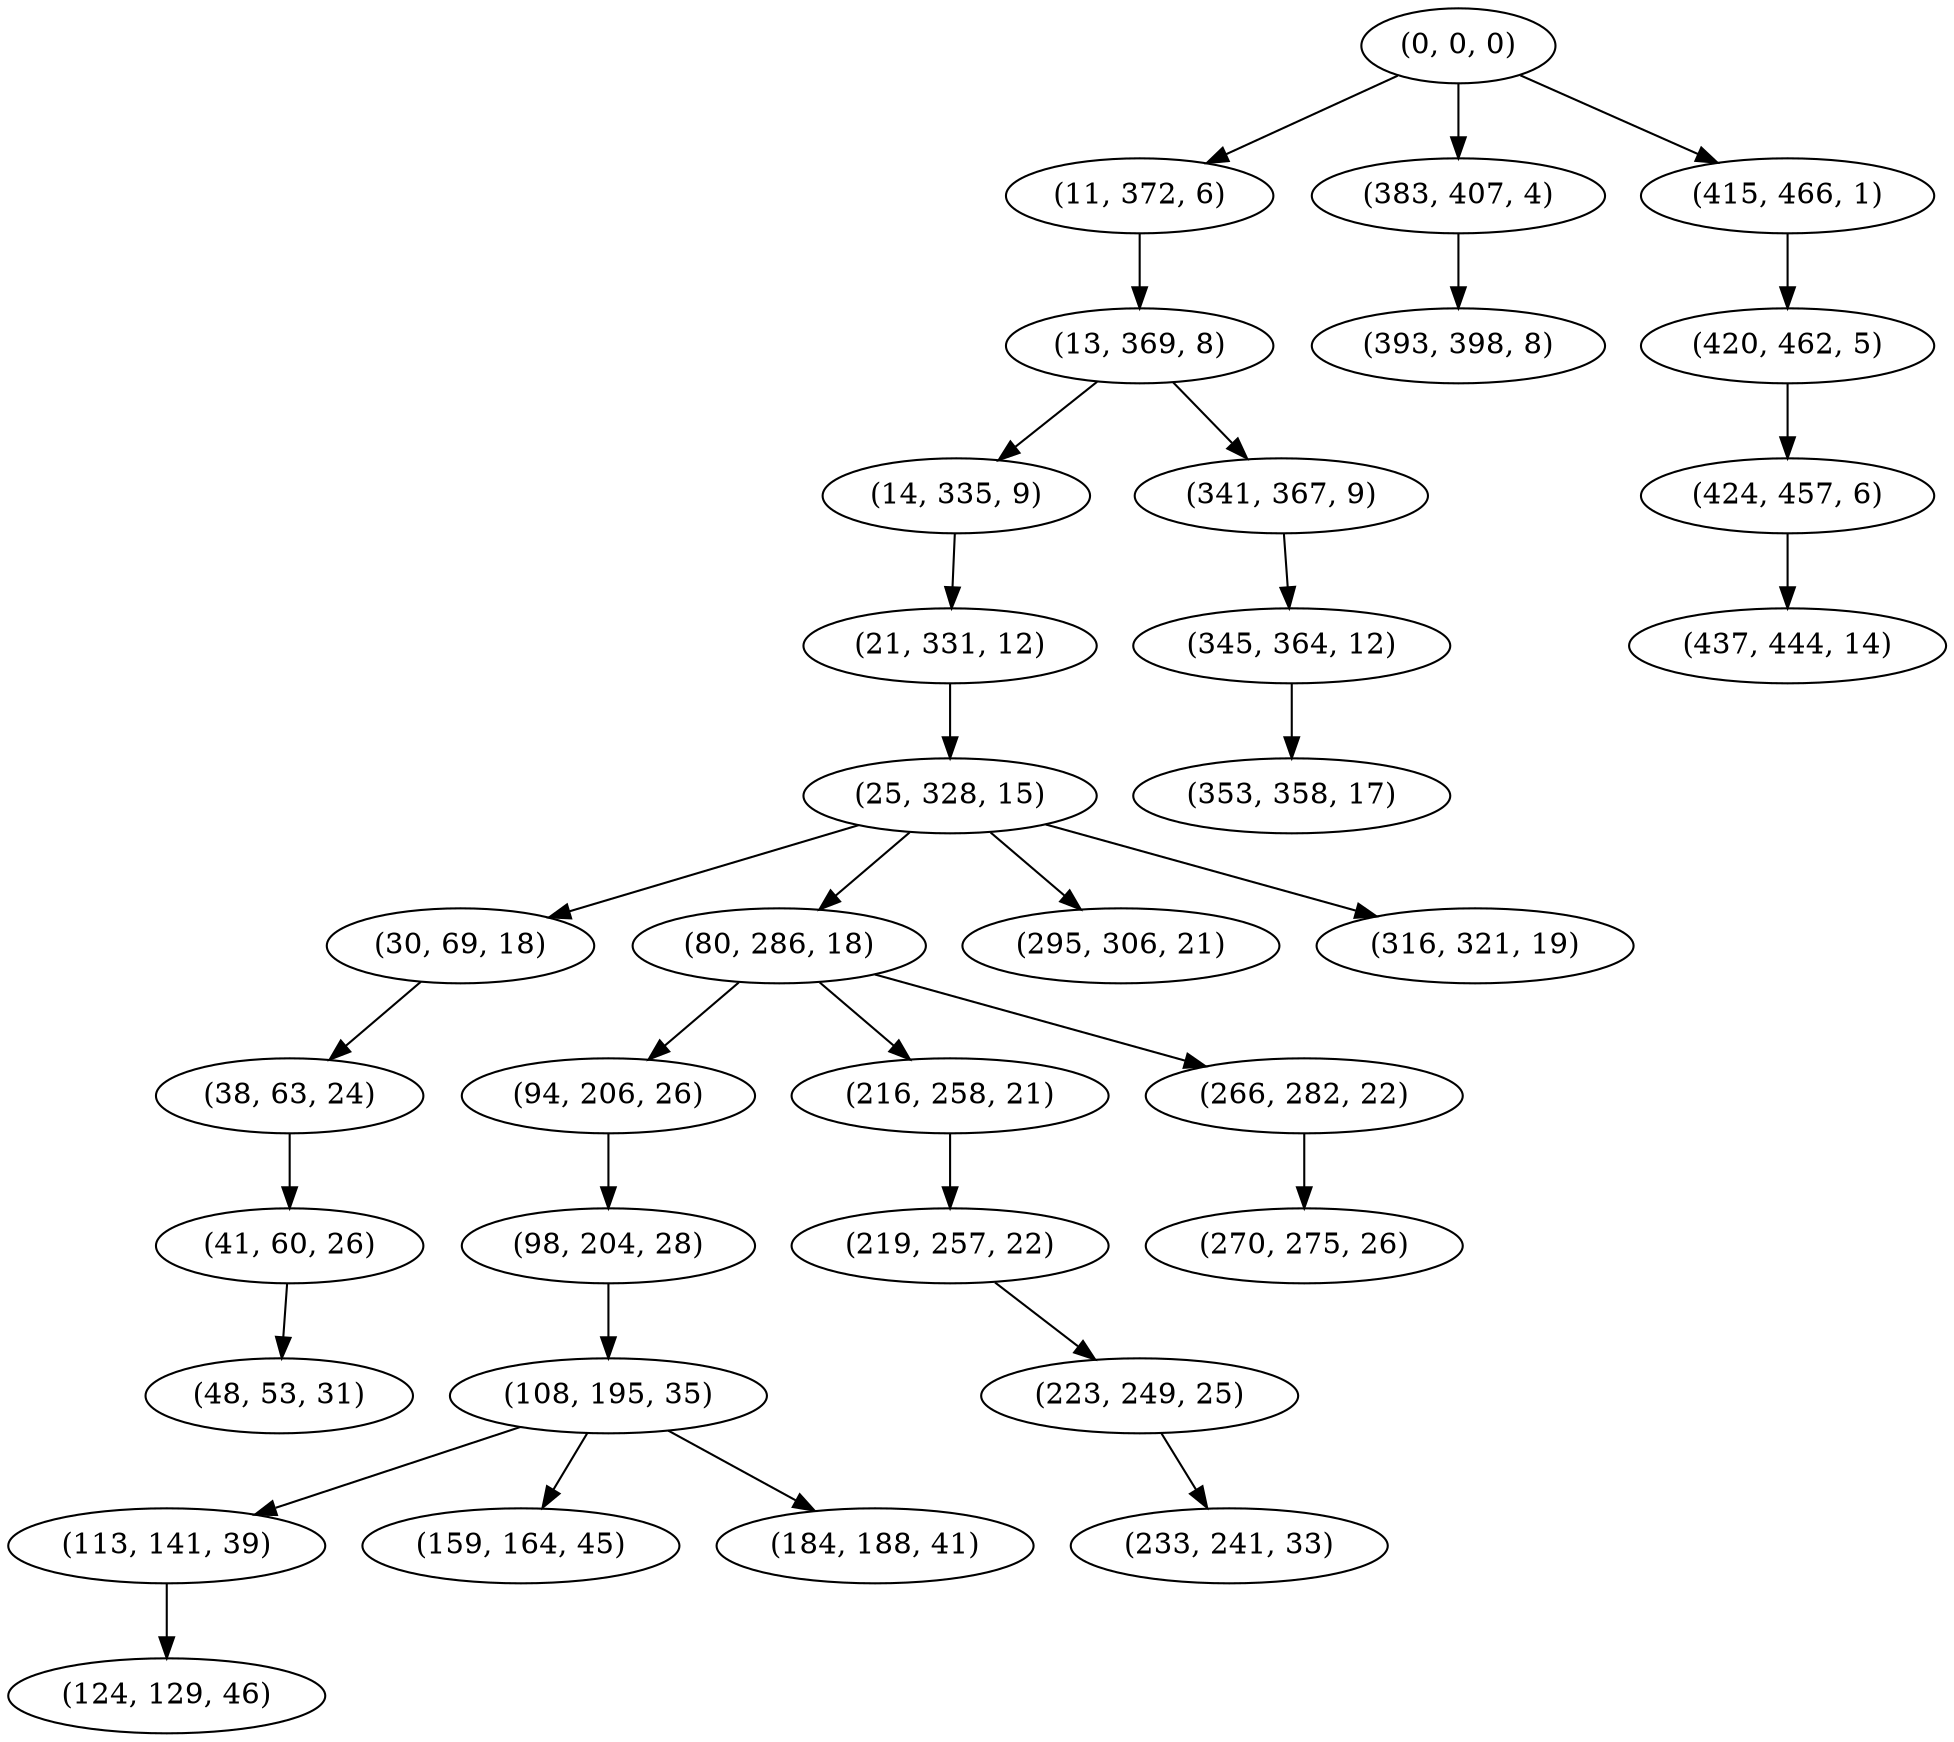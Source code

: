 digraph tree {
    "(0, 0, 0)";
    "(11, 372, 6)";
    "(13, 369, 8)";
    "(14, 335, 9)";
    "(21, 331, 12)";
    "(25, 328, 15)";
    "(30, 69, 18)";
    "(38, 63, 24)";
    "(41, 60, 26)";
    "(48, 53, 31)";
    "(80, 286, 18)";
    "(94, 206, 26)";
    "(98, 204, 28)";
    "(108, 195, 35)";
    "(113, 141, 39)";
    "(124, 129, 46)";
    "(159, 164, 45)";
    "(184, 188, 41)";
    "(216, 258, 21)";
    "(219, 257, 22)";
    "(223, 249, 25)";
    "(233, 241, 33)";
    "(266, 282, 22)";
    "(270, 275, 26)";
    "(295, 306, 21)";
    "(316, 321, 19)";
    "(341, 367, 9)";
    "(345, 364, 12)";
    "(353, 358, 17)";
    "(383, 407, 4)";
    "(393, 398, 8)";
    "(415, 466, 1)";
    "(420, 462, 5)";
    "(424, 457, 6)";
    "(437, 444, 14)";
    "(0, 0, 0)" -> "(11, 372, 6)";
    "(0, 0, 0)" -> "(383, 407, 4)";
    "(0, 0, 0)" -> "(415, 466, 1)";
    "(11, 372, 6)" -> "(13, 369, 8)";
    "(13, 369, 8)" -> "(14, 335, 9)";
    "(13, 369, 8)" -> "(341, 367, 9)";
    "(14, 335, 9)" -> "(21, 331, 12)";
    "(21, 331, 12)" -> "(25, 328, 15)";
    "(25, 328, 15)" -> "(30, 69, 18)";
    "(25, 328, 15)" -> "(80, 286, 18)";
    "(25, 328, 15)" -> "(295, 306, 21)";
    "(25, 328, 15)" -> "(316, 321, 19)";
    "(30, 69, 18)" -> "(38, 63, 24)";
    "(38, 63, 24)" -> "(41, 60, 26)";
    "(41, 60, 26)" -> "(48, 53, 31)";
    "(80, 286, 18)" -> "(94, 206, 26)";
    "(80, 286, 18)" -> "(216, 258, 21)";
    "(80, 286, 18)" -> "(266, 282, 22)";
    "(94, 206, 26)" -> "(98, 204, 28)";
    "(98, 204, 28)" -> "(108, 195, 35)";
    "(108, 195, 35)" -> "(113, 141, 39)";
    "(108, 195, 35)" -> "(159, 164, 45)";
    "(108, 195, 35)" -> "(184, 188, 41)";
    "(113, 141, 39)" -> "(124, 129, 46)";
    "(216, 258, 21)" -> "(219, 257, 22)";
    "(219, 257, 22)" -> "(223, 249, 25)";
    "(223, 249, 25)" -> "(233, 241, 33)";
    "(266, 282, 22)" -> "(270, 275, 26)";
    "(341, 367, 9)" -> "(345, 364, 12)";
    "(345, 364, 12)" -> "(353, 358, 17)";
    "(383, 407, 4)" -> "(393, 398, 8)";
    "(415, 466, 1)" -> "(420, 462, 5)";
    "(420, 462, 5)" -> "(424, 457, 6)";
    "(424, 457, 6)" -> "(437, 444, 14)";
}
